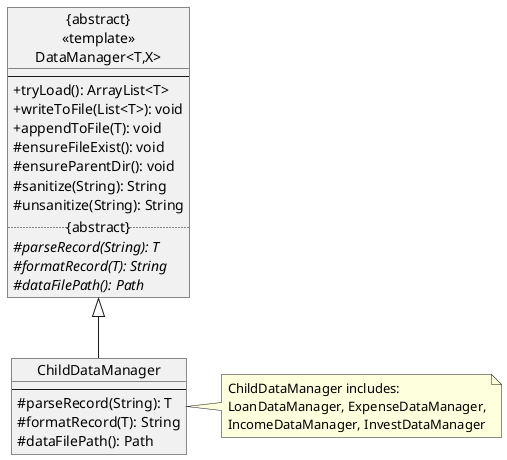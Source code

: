 @startuml
'https://plantuml.com/class-diagram

skinparam classAttributeIconSize 0

object "{abstract}\n<<template>>\nDataManager<T,X>" as DM {
--
+ tryLoad(): ArrayList<T>
+ writeToFile(List<T>): void
+ appendToFile(T): void
# ensureFileExist(): void
# ensureParentDir(): void
# sanitize(String): String
# unsanitize(String): String

..{abstract}..
# parseRecord(String): T {abstract}
# formatRecord(T): String {abstract}
# dataFilePath(): Path {abstract}
}

object ChildDataManager {
--
# parseRecord(String): T
# formatRecord(T): String
# dataFilePath(): Path
}

note right of ChildDataManager: ChildDataManager includes:\nLoanDataManager, ExpenseDataManager,\nIncomeDataManager, InvestDataManager
DM <|-- ChildDataManager
@enduml